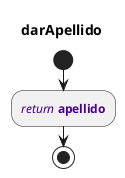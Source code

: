 @startuml
title darApellido
start
:<color:INDIGO><i>return</i></color> <color:INDIGO><b>apellido</b></color>;
stop
@enduml
